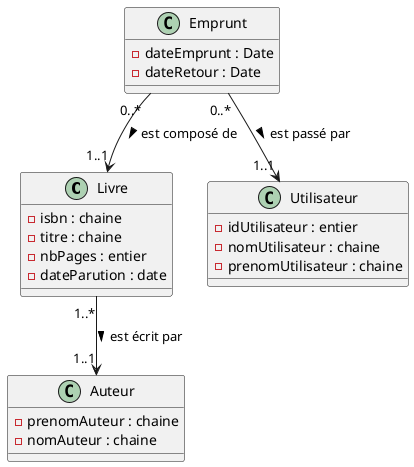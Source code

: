 @startuml
'https://plantuml.com/class-diagram
class Livre
{
    -isbn : chaine
    -titre : chaine
    -nbPages : entier
    -dateParution : date
}
class Auteur
{
    -prenomAuteur : chaine
    -nomAuteur : chaine
}
class Emprunt
{
    -dateEmprunt : Date
    -dateRetour : Date
}
class Utilisateur
{
    -idUtilisateur : entier
    -nomUtilisateur : chaine
    -prenomUtilisateur : chaine
}
Livre "1..*"-->"1..1" Auteur : est écrit par >
Emprunt "0..*"--> "1..1" Utilisateur : est passé par >
Emprunt "0..*"-->"1..1" Livre : est composé de >

@enduml
